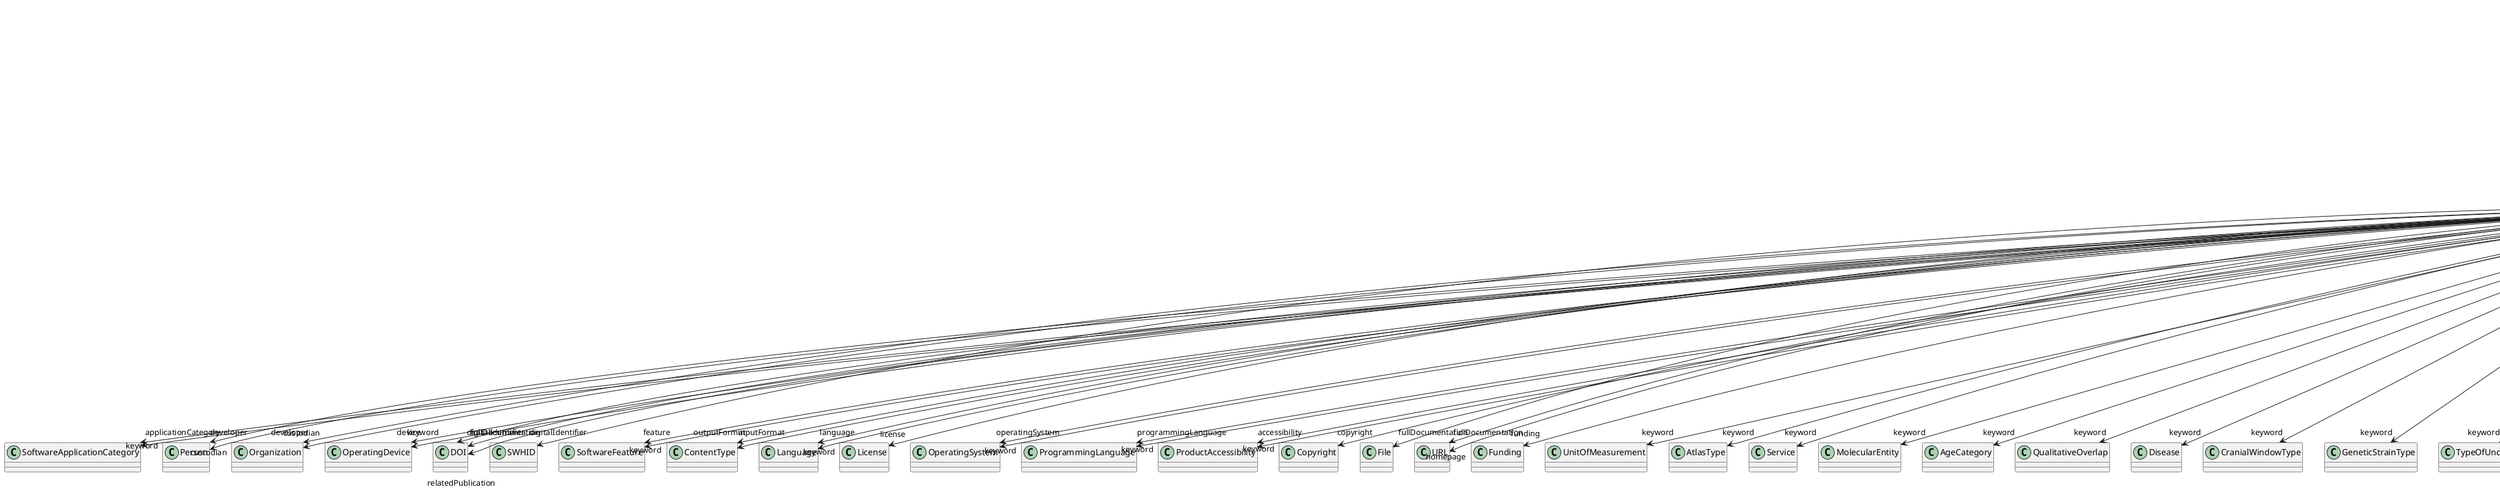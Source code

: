 @startuml
class SoftwareVersion {
+applicationCategory
+developer
+device
+digitalIdentifier
+feature
+requirement
+inputFormat
+isAlternativeVersionOf
+isNewVersionOf
+language
+license
+operatingSystem
+outputFormat
+programmingLanguage
+accessibility
+copyright
+custodian
+description
+fullDocumentation
+fullName
+funding
+homepage
+howToCite
+keyword
+otherContribution
+relatedPublication
+releaseDate
+repository
+shortName
+supportChannel
+versionIdentifier
+versionInnovation

}
SoftwareVersion -d-> "applicationCategory" SoftwareApplicationCategory
SoftwareVersion -d-> "developer" Person
SoftwareVersion -d-> "developer" Organization
SoftwareVersion -d-> "device" OperatingDevice
SoftwareVersion -d-> "digitalIdentifier" DOI
SoftwareVersion -d-> "digitalIdentifier" SWHID
SoftwareVersion -d-> "feature" SoftwareFeature
SoftwareVersion -d-> "inputFormat" ContentType
SoftwareVersion -d-> "isAlternativeVersionOf" SoftwareVersion
SoftwareVersion -d-> "isNewVersionOf" SoftwareVersion
SoftwareVersion -d-> "language" Language
SoftwareVersion -d-> "license" License
SoftwareVersion -d-> "operatingSystem" OperatingSystem
SoftwareVersion -d-> "outputFormat" ContentType
SoftwareVersion -d-> "programmingLanguage" ProgrammingLanguage
SoftwareVersion -d-> "accessibility" ProductAccessibility
SoftwareVersion -d-> "copyright" Copyright
SoftwareVersion -d-> "custodian" Person
SoftwareVersion -d-> "custodian" Organization
SoftwareVersion -d-> "fullDocumentation" DOI
SoftwareVersion -d-> "fullDocumentation" File
SoftwareVersion -d-> "fullDocumentation" URL
SoftwareVersion -d-> "funding" Funding
SoftwareVersion -d-> "homepage" URL
SoftwareVersion -d-> "keyword" UnitOfMeasurement
SoftwareVersion -d-> "keyword" AtlasType
SoftwareVersion -d-> "keyword" Service
SoftwareVersion -d-> "keyword" MolecularEntity
SoftwareVersion -d-> "keyword" AgeCategory
SoftwareVersion -d-> "keyword" QualitativeOverlap
SoftwareVersion -d-> "keyword" Disease
SoftwareVersion -d-> "keyword" CranialWindowType
SoftwareVersion -d-> "keyword" GeneticStrainType
SoftwareVersion -d-> "keyword" OperatingSystem
SoftwareVersion -d-> "keyword" TypeOfUncertainty
SoftwareVersion -d-> "keyword" BiologicalSex
SoftwareVersion -d-> "keyword" Technique
SoftwareVersion -d-> "keyword" ProductAccessibility
SoftwareVersion -d-> "keyword" Language
SoftwareVersion -d-> "keyword" TissueSampleAttribute
SoftwareVersion -d-> "keyword" DeviceType
SoftwareVersion -d-> "keyword" DiseaseModel
SoftwareVersion -d-> "keyword" ModelScope
SoftwareVersion -d-> "keyword" CriteriaQualityType
SoftwareVersion -d-> "keyword" Terminology
SoftwareVersion -d-> "keyword" AnnotationType
SoftwareVersion -d-> "keyword" SemanticDataType
SoftwareVersion -d-> "keyword" TissueSampleType
SoftwareVersion -d-> "keyword" SoftwareFeature
SoftwareVersion -d-> "keyword" UBERONParcellation
SoftwareVersion -d-> "keyword" DataType
SoftwareVersion -d-> "keyword" ExperimentalApproach
SoftwareVersion -d-> "keyword" Handedness
SoftwareVersion -d-> "keyword" ProgrammingLanguage
SoftwareVersion -d-> "keyword" BiologicalOrder
SoftwareVersion -d-> "keyword" StimulationApproach
SoftwareVersion -d-> "keyword" ContributionType
SoftwareVersion -d-> "keyword" FileRepositoryType
SoftwareVersion -d-> "keyword" Species
SoftwareVersion -d-> "keyword" SubjectAttribute
SoftwareVersion -d-> "keyword" TermSuggestion
SoftwareVersion -d-> "keyword" Organ
SoftwareVersion -d-> "keyword" SoftwareApplicationCategory
SoftwareVersion -d-> "keyword" FileUsageRole
SoftwareVersion -d-> "keyword" MetaDataModelType
SoftwareVersion -d-> "keyword" PatchClampVariation
SoftwareVersion -d-> "keyword" StimulusType
SoftwareVersion -d-> "keyword" FileBundleGrouping
SoftwareVersion -d-> "keyword" EthicsAssessment
SoftwareVersion -d-> "keyword" CellCultureType
SoftwareVersion -d-> "keyword" CellType
SoftwareVersion -d-> "keyword" BreedingType
SoftwareVersion -d-> "keyword" ModelAbstractionLevel
SoftwareVersion -d-> "keyword" MeasuredQuantity
SoftwareVersion -d-> "keyword" PreparationType
SoftwareVersion -d-> "keyword" SubcellularEntity
SoftwareVersion -d-> "keyword" AnatomicalPlane
SoftwareVersion -d-> "keyword" ActionStatusType
SoftwareVersion -d-> "keyword" AnatomicalAxesOrientation
SoftwareVersion -d-> "keyword" OperatingDevice
SoftwareVersion -d-> "keyword" Laterality
SoftwareVersion -d-> "otherContribution" Contribution
SoftwareVersion -d-> "relatedPublication" DOI
SoftwareVersion -d-> "relatedPublication" ISBN
SoftwareVersion -d-> "relatedPublication" HANDLE
SoftwareVersion -d-> "repository" FileRepository

@enduml